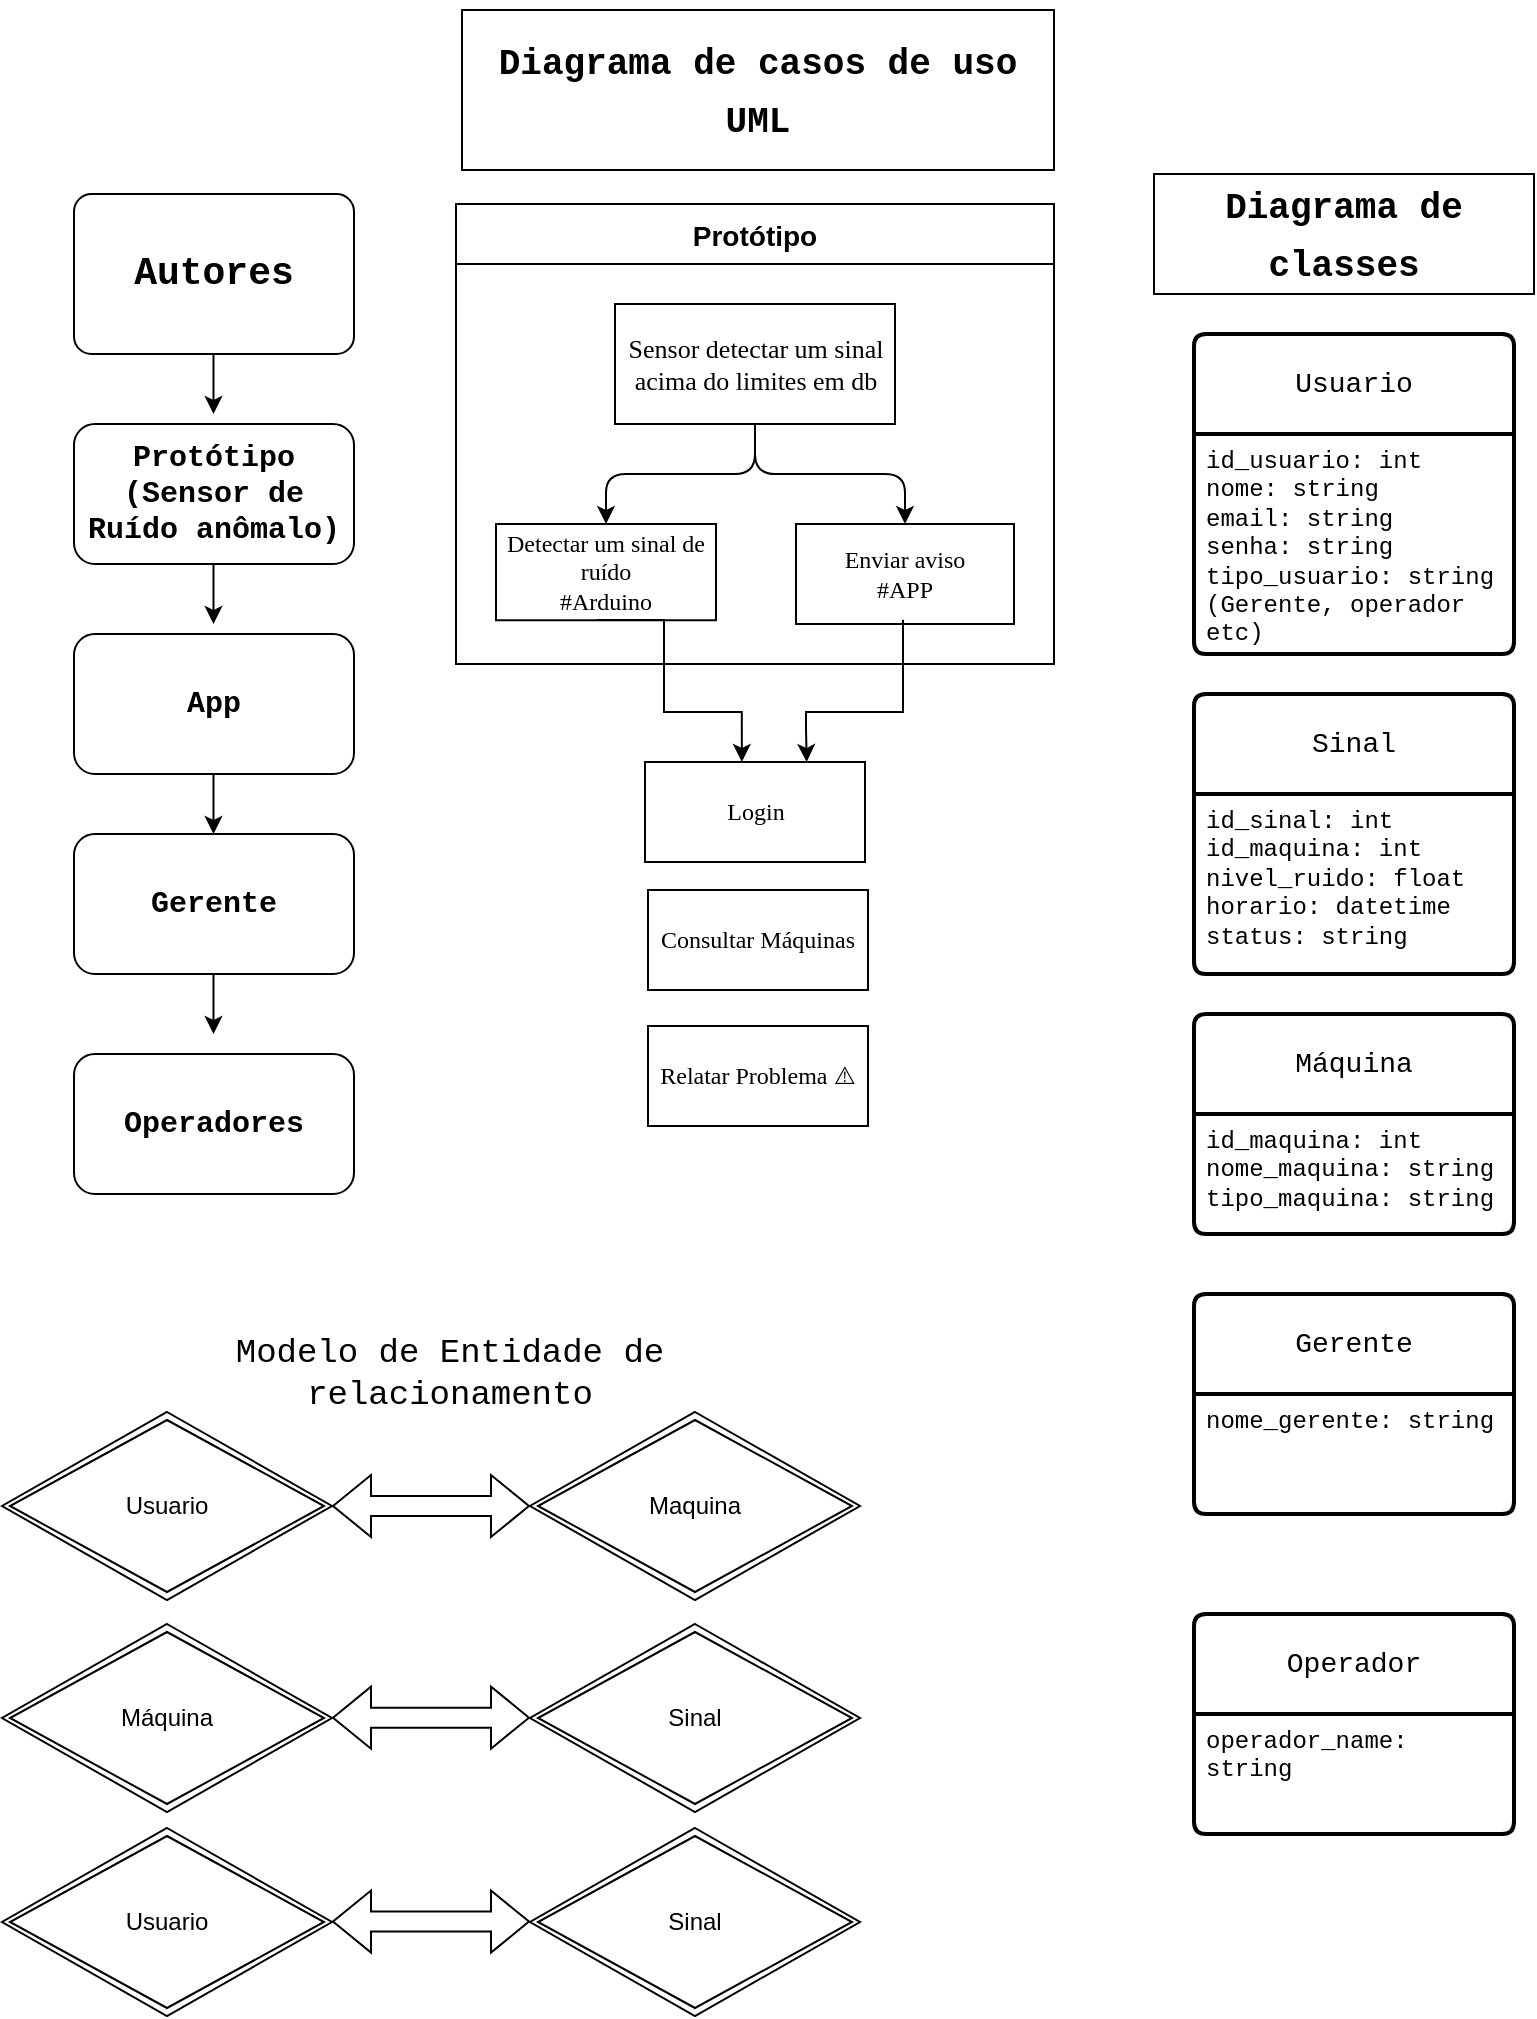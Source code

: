<mxfile version="28.1.1">
  <diagram name="Página-1" id="LgOcKLOwC6VrVUnrE5rC">
    <mxGraphModel grid="0" page="1" gridSize="10" guides="1" tooltips="1" connect="1" arrows="0" fold="1" pageScale="1" pageWidth="827" pageHeight="1169" background="light-dark(#FFFFFF,#353535)" math="0" shadow="0">
      <root>
        <mxCell id="0" />
        <mxCell id="1" parent="0" />
        <mxCell id="3Q1ihhyjjOIdXXcU0djZ-1" value="&lt;h1&gt;&lt;font style=&quot;font-size: 18px;&quot;&gt;Diagrama de casos de uso UML&lt;/font&gt;&lt;/h1&gt;" style="rounded=0;whiteSpace=wrap;html=1;fontFamily=Courier New;" vertex="1" parent="1">
          <mxGeometry x="244" y="18" width="296" height="80" as="geometry" />
        </mxCell>
        <mxCell id="3Q1ihhyjjOIdXXcU0djZ-3" value="Autores" style="rounded=1;whiteSpace=wrap;html=1;fontStyle=1;fontSize=19;arcSize=11;fontFamily=Courier New;" vertex="1" parent="1">
          <mxGeometry x="50" y="110" width="140" height="80" as="geometry" />
        </mxCell>
        <mxCell id="3Q1ihhyjjOIdXXcU0djZ-5" value="&lt;font style=&quot;font-size: 15px;&quot;&gt;Protótipo&lt;br&gt;(Sensor de Ruído anômalo)&lt;/font&gt;" style="rounded=1;whiteSpace=wrap;html=1;fontFamily=Courier New;fontStyle=1" vertex="1" parent="1">
          <mxGeometry x="50" y="225" width="140" height="70" as="geometry" />
        </mxCell>
        <mxCell id="3Q1ihhyjjOIdXXcU0djZ-6" value="" style="endArrow=classic;html=1;rounded=0;" edge="1" parent="1">
          <mxGeometry width="50" height="50" relative="1" as="geometry">
            <mxPoint x="119.75" y="190" as="sourcePoint" />
            <mxPoint x="119.75" y="220" as="targetPoint" />
          </mxGeometry>
        </mxCell>
        <mxCell id="3Q1ihhyjjOIdXXcU0djZ-8" value="&lt;span style=&quot;font-size: 15px;&quot;&gt;App&lt;/span&gt;" style="rounded=1;whiteSpace=wrap;html=1;fontStyle=1;fontFamily=Courier New;" vertex="1" parent="1">
          <mxGeometry x="50" y="330" width="140" height="70" as="geometry" />
        </mxCell>
        <mxCell id="3Q1ihhyjjOIdXXcU0djZ-10" value="" style="endArrow=classic;html=1;rounded=0;" edge="1" parent="1">
          <mxGeometry width="50" height="50" relative="1" as="geometry">
            <mxPoint x="119.75" y="295" as="sourcePoint" />
            <mxPoint x="119.75" y="325" as="targetPoint" />
          </mxGeometry>
        </mxCell>
        <mxCell id="3Q1ihhyjjOIdXXcU0djZ-11" value="&lt;span style=&quot;font-size: 15px;&quot;&gt;Gerente&lt;/span&gt;" style="rounded=1;whiteSpace=wrap;html=1;fontStyle=1;fontFamily=Courier New;" vertex="1" parent="1">
          <mxGeometry x="50" y="430" width="140" height="70" as="geometry" />
        </mxCell>
        <mxCell id="3Q1ihhyjjOIdXXcU0djZ-12" value="&lt;span style=&quot;font-size: 15px;&quot;&gt;Operadores&lt;/span&gt;" style="rounded=1;whiteSpace=wrap;html=1;fontStyle=1;fontFamily=Courier New;" vertex="1" parent="1">
          <mxGeometry x="50" y="540" width="140" height="70" as="geometry" />
        </mxCell>
        <mxCell id="3Q1ihhyjjOIdXXcU0djZ-13" value="" style="endArrow=classic;html=1;rounded=0;" edge="1" parent="1">
          <mxGeometry width="50" height="50" relative="1" as="geometry">
            <mxPoint x="119.75" y="400" as="sourcePoint" />
            <mxPoint x="119.75" y="430" as="targetPoint" />
          </mxGeometry>
        </mxCell>
        <mxCell id="3Q1ihhyjjOIdXXcU0djZ-14" value="" style="endArrow=classic;html=1;rounded=0;" edge="1" parent="1">
          <mxGeometry width="50" height="50" relative="1" as="geometry">
            <mxPoint x="119.75" y="500" as="sourcePoint" />
            <mxPoint x="119.75" y="530" as="targetPoint" />
          </mxGeometry>
        </mxCell>
        <mxCell id="3Q1ihhyjjOIdXXcU0djZ-15" value="Protótipo" style="swimlane;startSize=30;horizontal=1;childLayout=treeLayout;horizontalTree=0;sortEdges=1;resizable=0;containerType=tree;fontSize=14;" vertex="1" parent="1">
          <mxGeometry x="241" y="115" width="299" height="230" as="geometry" />
        </mxCell>
        <mxCell id="3Q1ihhyjjOIdXXcU0djZ-16" value="&lt;font face=&quot;Fire Code&quot;&gt;Sensor detectar um sinal acima do limites em db&lt;/font&gt;" style="whiteSpace=wrap;html=1;fontSize=13;" vertex="1" parent="3Q1ihhyjjOIdXXcU0djZ-15">
          <mxGeometry x="79.5" y="50" width="140" height="60" as="geometry" />
        </mxCell>
        <mxCell id="3Q1ihhyjjOIdXXcU0djZ-17" value="&lt;font face=&quot;Fire Code&quot;&gt;Detectar um sinal de ruído&lt;/font&gt;&lt;div&gt;&lt;font face=&quot;Fire Code&quot; style=&quot;color: light-dark(rgb(0, 0, 0), rgb(51, 255, 51));&quot;&gt;#Arduino&lt;/font&gt;&lt;/div&gt;" style="whiteSpace=wrap;html=1;" vertex="1" parent="3Q1ihhyjjOIdXXcU0djZ-15">
          <mxGeometry x="20" y="160" width="110" height="48.13" as="geometry" />
        </mxCell>
        <mxCell id="3Q1ihhyjjOIdXXcU0djZ-18" value="" style="edgeStyle=elbowEdgeStyle;elbow=vertical;html=1;rounded=1;curved=0;sourcePerimeterSpacing=0;targetPerimeterSpacing=0;startSize=6;endSize=6;" edge="1" parent="3Q1ihhyjjOIdXXcU0djZ-15" source="3Q1ihhyjjOIdXXcU0djZ-16" target="3Q1ihhyjjOIdXXcU0djZ-17">
          <mxGeometry relative="1" as="geometry" />
        </mxCell>
        <mxCell id="3Q1ihhyjjOIdXXcU0djZ-19" value="&lt;font face=&quot;Fire Code&quot;&gt;Enviar aviso&lt;/font&gt;&lt;div&gt;&lt;font face=&quot;Fire Code&quot; style=&quot;color: light-dark(rgb(0, 0, 0), rgb(51, 255, 51));&quot;&gt;#APP&lt;/font&gt;&lt;/div&gt;" style="whiteSpace=wrap;html=1;" vertex="1" parent="3Q1ihhyjjOIdXXcU0djZ-15">
          <mxGeometry x="170" y="160" width="109" height="50" as="geometry" />
        </mxCell>
        <mxCell id="3Q1ihhyjjOIdXXcU0djZ-20" value="" style="edgeStyle=elbowEdgeStyle;elbow=vertical;html=1;rounded=1;curved=0;sourcePerimeterSpacing=0;targetPerimeterSpacing=0;startSize=6;endSize=6;" edge="1" parent="3Q1ihhyjjOIdXXcU0djZ-15" source="3Q1ihhyjjOIdXXcU0djZ-16" target="3Q1ihhyjjOIdXXcU0djZ-19">
          <mxGeometry relative="1" as="geometry" />
        </mxCell>
        <mxCell id="3Q1ihhyjjOIdXXcU0djZ-28" value="&lt;font face=&quot;Fire Code&quot;&gt;Login&lt;/font&gt;" style="html=1;whiteSpace=wrap;" vertex="1" parent="1">
          <mxGeometry x="335.5" y="394" width="110" height="50" as="geometry" />
        </mxCell>
        <mxCell id="3Q1ihhyjjOIdXXcU0djZ-29" style="edgeStyle=orthogonalEdgeStyle;rounded=0;orthogonalLoop=1;jettySize=auto;html=1;entryX=0.422;entryY=0.016;entryDx=0;entryDy=0;entryPerimeter=0;exitX=0.458;exitY=0.998;exitDx=0;exitDy=0;exitPerimeter=0;" edge="1" parent="1" source="3Q1ihhyjjOIdXXcU0djZ-17">
          <mxGeometry relative="1" as="geometry">
            <Array as="points">
              <mxPoint x="345" y="323" />
              <mxPoint x="345" y="369" />
              <mxPoint x="384" y="369" />
            </Array>
            <mxPoint x="345" y="322.33" as="sourcePoint" />
            <mxPoint x="383.92" y="394" as="targetPoint" />
          </mxGeometry>
        </mxCell>
        <mxCell id="3Q1ihhyjjOIdXXcU0djZ-31" style="edgeStyle=orthogonalEdgeStyle;rounded=0;orthogonalLoop=1;jettySize=auto;html=1;exitX=0.5;exitY=1;exitDx=0;exitDy=0;entryX=0.744;entryY=0.043;entryDx=0;entryDy=0;entryPerimeter=0;" edge="1" parent="1">
          <mxGeometry relative="1" as="geometry">
            <Array as="points">
              <mxPoint x="464" y="369" />
              <mxPoint x="416" y="369" />
              <mxPoint x="416" y="377" />
              <mxPoint x="416" y="377" />
            </Array>
            <mxPoint x="464.5" y="322.85" as="sourcePoint" />
            <mxPoint x="416.34" y="394" as="targetPoint" />
          </mxGeometry>
        </mxCell>
        <mxCell id="3Q1ihhyjjOIdXXcU0djZ-32" value="&lt;font face=&quot;Fire Code&quot;&gt;Consultar Máquinas&lt;/font&gt;" style="html=1;whiteSpace=wrap;" vertex="1" parent="1">
          <mxGeometry x="337" y="458" width="110" height="50" as="geometry" />
        </mxCell>
        <mxCell id="3Q1ihhyjjOIdXXcU0djZ-33" value="&lt;font face=&quot;Fire Code&quot;&gt;Relatar Problema&amp;nbsp;&lt;/font&gt;⚠️" style="html=1;whiteSpace=wrap;" vertex="1" parent="1">
          <mxGeometry x="337" y="526" width="110" height="50" as="geometry" />
        </mxCell>
        <mxCell id="3Q1ihhyjjOIdXXcU0djZ-34" value="Usuario" style="swimlane;childLayout=stackLayout;horizontal=1;startSize=50;horizontalStack=0;rounded=1;fontSize=14;fontStyle=0;strokeWidth=2;resizeParent=0;resizeLast=1;shadow=0;dashed=0;align=center;arcSize=4;whiteSpace=wrap;html=1;fontFamily=Courier New;" vertex="1" parent="1">
          <mxGeometry x="610" y="180" width="160" height="160" as="geometry" />
        </mxCell>
        <mxCell id="3Q1ihhyjjOIdXXcU0djZ-35" value="id_usuario: int&lt;div&gt;nome: string&lt;/div&gt;&lt;div&gt;email: string&lt;/div&gt;&lt;div&gt;senha: string&amp;nbsp;&lt;/div&gt;&lt;div&gt;tipo_usuario: string (Gerente, operador etc)&lt;/div&gt;&lt;div&gt;&lt;br&gt;&lt;/div&gt;" style="align=left;strokeColor=none;fillColor=none;spacingLeft=4;spacingRight=4;fontSize=12;verticalAlign=top;resizable=0;rotatable=0;part=1;html=1;whiteSpace=wrap;fontFamily=Courier New;" vertex="1" parent="3Q1ihhyjjOIdXXcU0djZ-34">
          <mxGeometry y="50" width="160" height="110" as="geometry" />
        </mxCell>
        <mxCell id="3Q1ihhyjjOIdXXcU0djZ-36" value="&lt;h1&gt;&lt;font style=&quot;font-size: 18px;&quot;&gt;Diagrama de classes&lt;/font&gt;&lt;/h1&gt;" style="rounded=0;whiteSpace=wrap;html=1;fontFamily=Courier New;" vertex="1" parent="1">
          <mxGeometry x="590" y="100" width="190" height="60" as="geometry" />
        </mxCell>
        <mxCell id="3Q1ihhyjjOIdXXcU0djZ-53" value="Sinal" style="swimlane;childLayout=stackLayout;horizontal=1;startSize=50;horizontalStack=0;rounded=1;fontSize=14;fontStyle=0;strokeWidth=2;resizeParent=0;resizeLast=1;shadow=0;dashed=0;align=center;arcSize=4;whiteSpace=wrap;html=1;fontFamily=Courier New;" vertex="1" parent="1">
          <mxGeometry x="610" y="360" width="160" height="140" as="geometry" />
        </mxCell>
        <mxCell id="3Q1ihhyjjOIdXXcU0djZ-54" value="&lt;div&gt;id_sinal: int&lt;/div&gt;&lt;div&gt;id_maquina: int&lt;/div&gt;&lt;div&gt;nivel_ruido: float&lt;/div&gt;&lt;div&gt;horario: datetime&lt;/div&gt;&lt;div&gt;status: string&lt;/div&gt;&lt;div&gt;&lt;br&gt;&lt;/div&gt;" style="align=left;strokeColor=none;fillColor=none;spacingLeft=4;spacingRight=4;fontSize=12;verticalAlign=top;resizable=0;rotatable=0;part=1;html=1;whiteSpace=wrap;fontFamily=Courier New;" vertex="1" parent="3Q1ihhyjjOIdXXcU0djZ-53">
          <mxGeometry y="50" width="160" height="110" as="geometry" />
        </mxCell>
        <mxCell id="3Q1ihhyjjOIdXXcU0djZ-55" value="&lt;div&gt;&lt;br&gt;&lt;/div&gt;" style="align=left;strokeColor=none;fillColor=none;spacingLeft=4;spacingRight=4;fontSize=12;verticalAlign=top;resizable=0;rotatable=0;part=1;html=1;whiteSpace=wrap;fontFamily=Courier New;" vertex="1" parent="3Q1ihhyjjOIdXXcU0djZ-53">
          <mxGeometry y="160" width="160" height="-20" as="geometry" />
        </mxCell>
        <mxCell id="3Q1ihhyjjOIdXXcU0djZ-57" value="Máquina" style="swimlane;childLayout=stackLayout;horizontal=1;startSize=50;horizontalStack=0;rounded=1;fontSize=14;fontStyle=0;strokeWidth=2;resizeParent=0;resizeLast=1;shadow=0;dashed=0;align=center;arcSize=4;whiteSpace=wrap;html=1;fontFamily=Courier New;" vertex="1" parent="1">
          <mxGeometry x="610" y="520" width="160" height="110" as="geometry" />
        </mxCell>
        <mxCell id="3Q1ihhyjjOIdXXcU0djZ-58" value="&lt;div&gt;&lt;span style=&quot;background-color: transparent; color: light-dark(rgb(0, 0, 0), rgb(255, 255, 255));&quot;&gt;id_maquina: int&lt;/span&gt;&lt;/div&gt;&lt;div&gt;&lt;span style=&quot;background-color: transparent; color: light-dark(rgb(0, 0, 0), rgb(255, 255, 255));&quot;&gt;nome_maquina: string&lt;/span&gt;&lt;/div&gt;&lt;div&gt;&lt;span style=&quot;background-color: transparent; color: light-dark(rgb(0, 0, 0), rgb(255, 255, 255));&quot;&gt;tipo_maquina: string&lt;/span&gt;&lt;/div&gt;" style="align=left;strokeColor=none;fillColor=none;spacingLeft=4;spacingRight=4;fontSize=12;verticalAlign=top;resizable=0;rotatable=0;part=1;html=1;whiteSpace=wrap;fontFamily=Courier New;" vertex="1" parent="3Q1ihhyjjOIdXXcU0djZ-57">
          <mxGeometry y="50" width="160" height="110" as="geometry" />
        </mxCell>
        <mxCell id="3Q1ihhyjjOIdXXcU0djZ-59" value="&lt;div&gt;&lt;br&gt;&lt;/div&gt;" style="align=left;strokeColor=none;fillColor=none;spacingLeft=4;spacingRight=4;fontSize=12;verticalAlign=top;resizable=0;rotatable=0;part=1;html=1;whiteSpace=wrap;fontFamily=Courier New;" vertex="1" parent="3Q1ihhyjjOIdXXcU0djZ-57">
          <mxGeometry y="160" width="160" height="-50" as="geometry" />
        </mxCell>
        <mxCell id="3Q1ihhyjjOIdXXcU0djZ-61" value="Gerente" style="swimlane;childLayout=stackLayout;horizontal=1;startSize=50;horizontalStack=0;rounded=1;fontSize=14;fontStyle=0;strokeWidth=2;resizeParent=0;resizeLast=1;shadow=0;dashed=0;align=center;arcSize=4;whiteSpace=wrap;html=1;fontFamily=Courier New;" vertex="1" parent="1">
          <mxGeometry x="610" y="660" width="160" height="110" as="geometry" />
        </mxCell>
        <mxCell id="3Q1ihhyjjOIdXXcU0djZ-62" value="&lt;div&gt;nome_gerente: string&lt;/div&gt;&lt;div&gt;&lt;br&gt;&lt;/div&gt;" style="align=left;strokeColor=none;fillColor=none;spacingLeft=4;spacingRight=4;fontSize=12;verticalAlign=top;resizable=0;rotatable=0;part=1;html=1;whiteSpace=wrap;fontFamily=Courier New;" vertex="1" parent="3Q1ihhyjjOIdXXcU0djZ-61">
          <mxGeometry y="50" width="160" height="110" as="geometry" />
        </mxCell>
        <mxCell id="3Q1ihhyjjOIdXXcU0djZ-64" value="Operador" style="swimlane;childLayout=stackLayout;horizontal=1;startSize=50;horizontalStack=0;rounded=1;fontSize=14;fontStyle=0;strokeWidth=2;resizeParent=0;resizeLast=1;shadow=0;dashed=0;align=center;arcSize=4;whiteSpace=wrap;html=1;fontFamily=Courier New;" vertex="1" parent="3Q1ihhyjjOIdXXcU0djZ-61">
          <mxGeometry y="160" width="160" height="110" as="geometry" />
        </mxCell>
        <mxCell id="3Q1ihhyjjOIdXXcU0djZ-65" value="&lt;div&gt;operador_name: string&lt;/div&gt;&lt;div&gt;&lt;br&gt;&lt;/div&gt;" style="align=left;strokeColor=none;fillColor=none;spacingLeft=4;spacingRight=4;fontSize=12;verticalAlign=top;resizable=0;rotatable=0;part=1;html=1;whiteSpace=wrap;fontFamily=Courier New;" vertex="1" parent="3Q1ihhyjjOIdXXcU0djZ-64">
          <mxGeometry y="50" width="160" height="110" as="geometry" />
        </mxCell>
        <mxCell id="3Q1ihhyjjOIdXXcU0djZ-66" value="&lt;div&gt;&lt;br&gt;&lt;/div&gt;" style="align=left;strokeColor=none;fillColor=none;spacingLeft=4;spacingRight=4;fontSize=12;verticalAlign=top;resizable=0;rotatable=0;part=1;html=1;whiteSpace=wrap;fontFamily=Courier New;" vertex="1" parent="3Q1ihhyjjOIdXXcU0djZ-64">
          <mxGeometry y="160" width="160" height="-50" as="geometry" />
        </mxCell>
        <mxCell id="3Q1ihhyjjOIdXXcU0djZ-63" value="&lt;div&gt;&lt;br&gt;&lt;/div&gt;" style="align=left;strokeColor=none;fillColor=none;spacingLeft=4;spacingRight=4;fontSize=12;verticalAlign=top;resizable=0;rotatable=0;part=1;html=1;whiteSpace=wrap;fontFamily=Courier New;" vertex="1" parent="3Q1ihhyjjOIdXXcU0djZ-61">
          <mxGeometry y="270" width="160" height="-160" as="geometry" />
        </mxCell>
        <mxCell id="3Q1ihhyjjOIdXXcU0djZ-71" value="Usuario" style="shape=rhombus;double=1;perimeter=rhombusPerimeter;whiteSpace=wrap;html=1;align=center;" vertex="1" parent="1">
          <mxGeometry x="14" y="719" width="165" height="94" as="geometry" />
        </mxCell>
        <mxCell id="3Q1ihhyjjOIdXXcU0djZ-72" value="" style="shape=flexArrow;endArrow=classic;startArrow=classic;html=1;rounded=0;entryX=0;entryY=0.5;entryDx=0;entryDy=0;exitX=1;exitY=0.5;exitDx=0;exitDy=0;" edge="1" parent="1" source="3Q1ihhyjjOIdXXcU0djZ-71" target="3Q1ihhyjjOIdXXcU0djZ-73">
          <mxGeometry width="100" height="100" relative="1" as="geometry">
            <mxPoint x="186" y="815" as="sourcePoint" />
            <mxPoint x="286" y="715" as="targetPoint" />
          </mxGeometry>
        </mxCell>
        <mxCell id="3Q1ihhyjjOIdXXcU0djZ-73" value="Maquina" style="shape=rhombus;double=1;perimeter=rhombusPerimeter;whiteSpace=wrap;html=1;align=center;" vertex="1" parent="1">
          <mxGeometry x="278" y="719" width="165" height="94" as="geometry" />
        </mxCell>
        <mxCell id="3Q1ihhyjjOIdXXcU0djZ-75" value="Máquina" style="shape=rhombus;double=1;perimeter=rhombusPerimeter;whiteSpace=wrap;html=1;align=center;" vertex="1" parent="1">
          <mxGeometry x="14" y="825" width="165" height="94" as="geometry" />
        </mxCell>
        <mxCell id="3Q1ihhyjjOIdXXcU0djZ-76" value="Sinal" style="shape=rhombus;double=1;perimeter=rhombusPerimeter;whiteSpace=wrap;html=1;align=center;" vertex="1" parent="1">
          <mxGeometry x="278" y="825" width="165" height="94" as="geometry" />
        </mxCell>
        <mxCell id="3Q1ihhyjjOIdXXcU0djZ-77" value="" style="shape=flexArrow;endArrow=classic;startArrow=classic;html=1;rounded=0;entryX=0;entryY=0.5;entryDx=0;entryDy=0;exitX=1;exitY=0.5;exitDx=0;exitDy=0;" edge="1" parent="1">
          <mxGeometry width="100" height="100" relative="1" as="geometry">
            <mxPoint x="179" y="871.83" as="sourcePoint" />
            <mxPoint x="278" y="871.83" as="targetPoint" />
          </mxGeometry>
        </mxCell>
        <mxCell id="3Q1ihhyjjOIdXXcU0djZ-78" value="Sinal" style="shape=rhombus;double=1;perimeter=rhombusPerimeter;whiteSpace=wrap;html=1;align=center;" vertex="1" parent="1">
          <mxGeometry x="278" y="927" width="165" height="94" as="geometry" />
        </mxCell>
        <mxCell id="3Q1ihhyjjOIdXXcU0djZ-79" value="Usuario" style="shape=rhombus;double=1;perimeter=rhombusPerimeter;whiteSpace=wrap;html=1;align=center;" vertex="1" parent="1">
          <mxGeometry x="14" y="927" width="165" height="94" as="geometry" />
        </mxCell>
        <mxCell id="3Q1ihhyjjOIdXXcU0djZ-80" value="" style="shape=flexArrow;endArrow=classic;startArrow=classic;html=1;rounded=0;entryX=0;entryY=0.5;entryDx=0;entryDy=0;exitX=1;exitY=0.5;exitDx=0;exitDy=0;" edge="1" parent="1">
          <mxGeometry width="100" height="100" relative="1" as="geometry">
            <mxPoint x="179" y="973.8" as="sourcePoint" />
            <mxPoint x="278" y="973.8" as="targetPoint" />
          </mxGeometry>
        </mxCell>
        <mxCell id="3Q1ihhyjjOIdXXcU0djZ-82" value="Modelo de Entidade de relacionamento" style="text;html=1;align=center;verticalAlign=middle;whiteSpace=wrap;rounded=0;fontFamily=Courier New;fontSize=17;textShadow=0;labelBackgroundColor=none;" vertex="1" parent="1">
          <mxGeometry x="111" y="673" width="254" height="54" as="geometry" />
        </mxCell>
      </root>
    </mxGraphModel>
  </diagram>
</mxfile>
